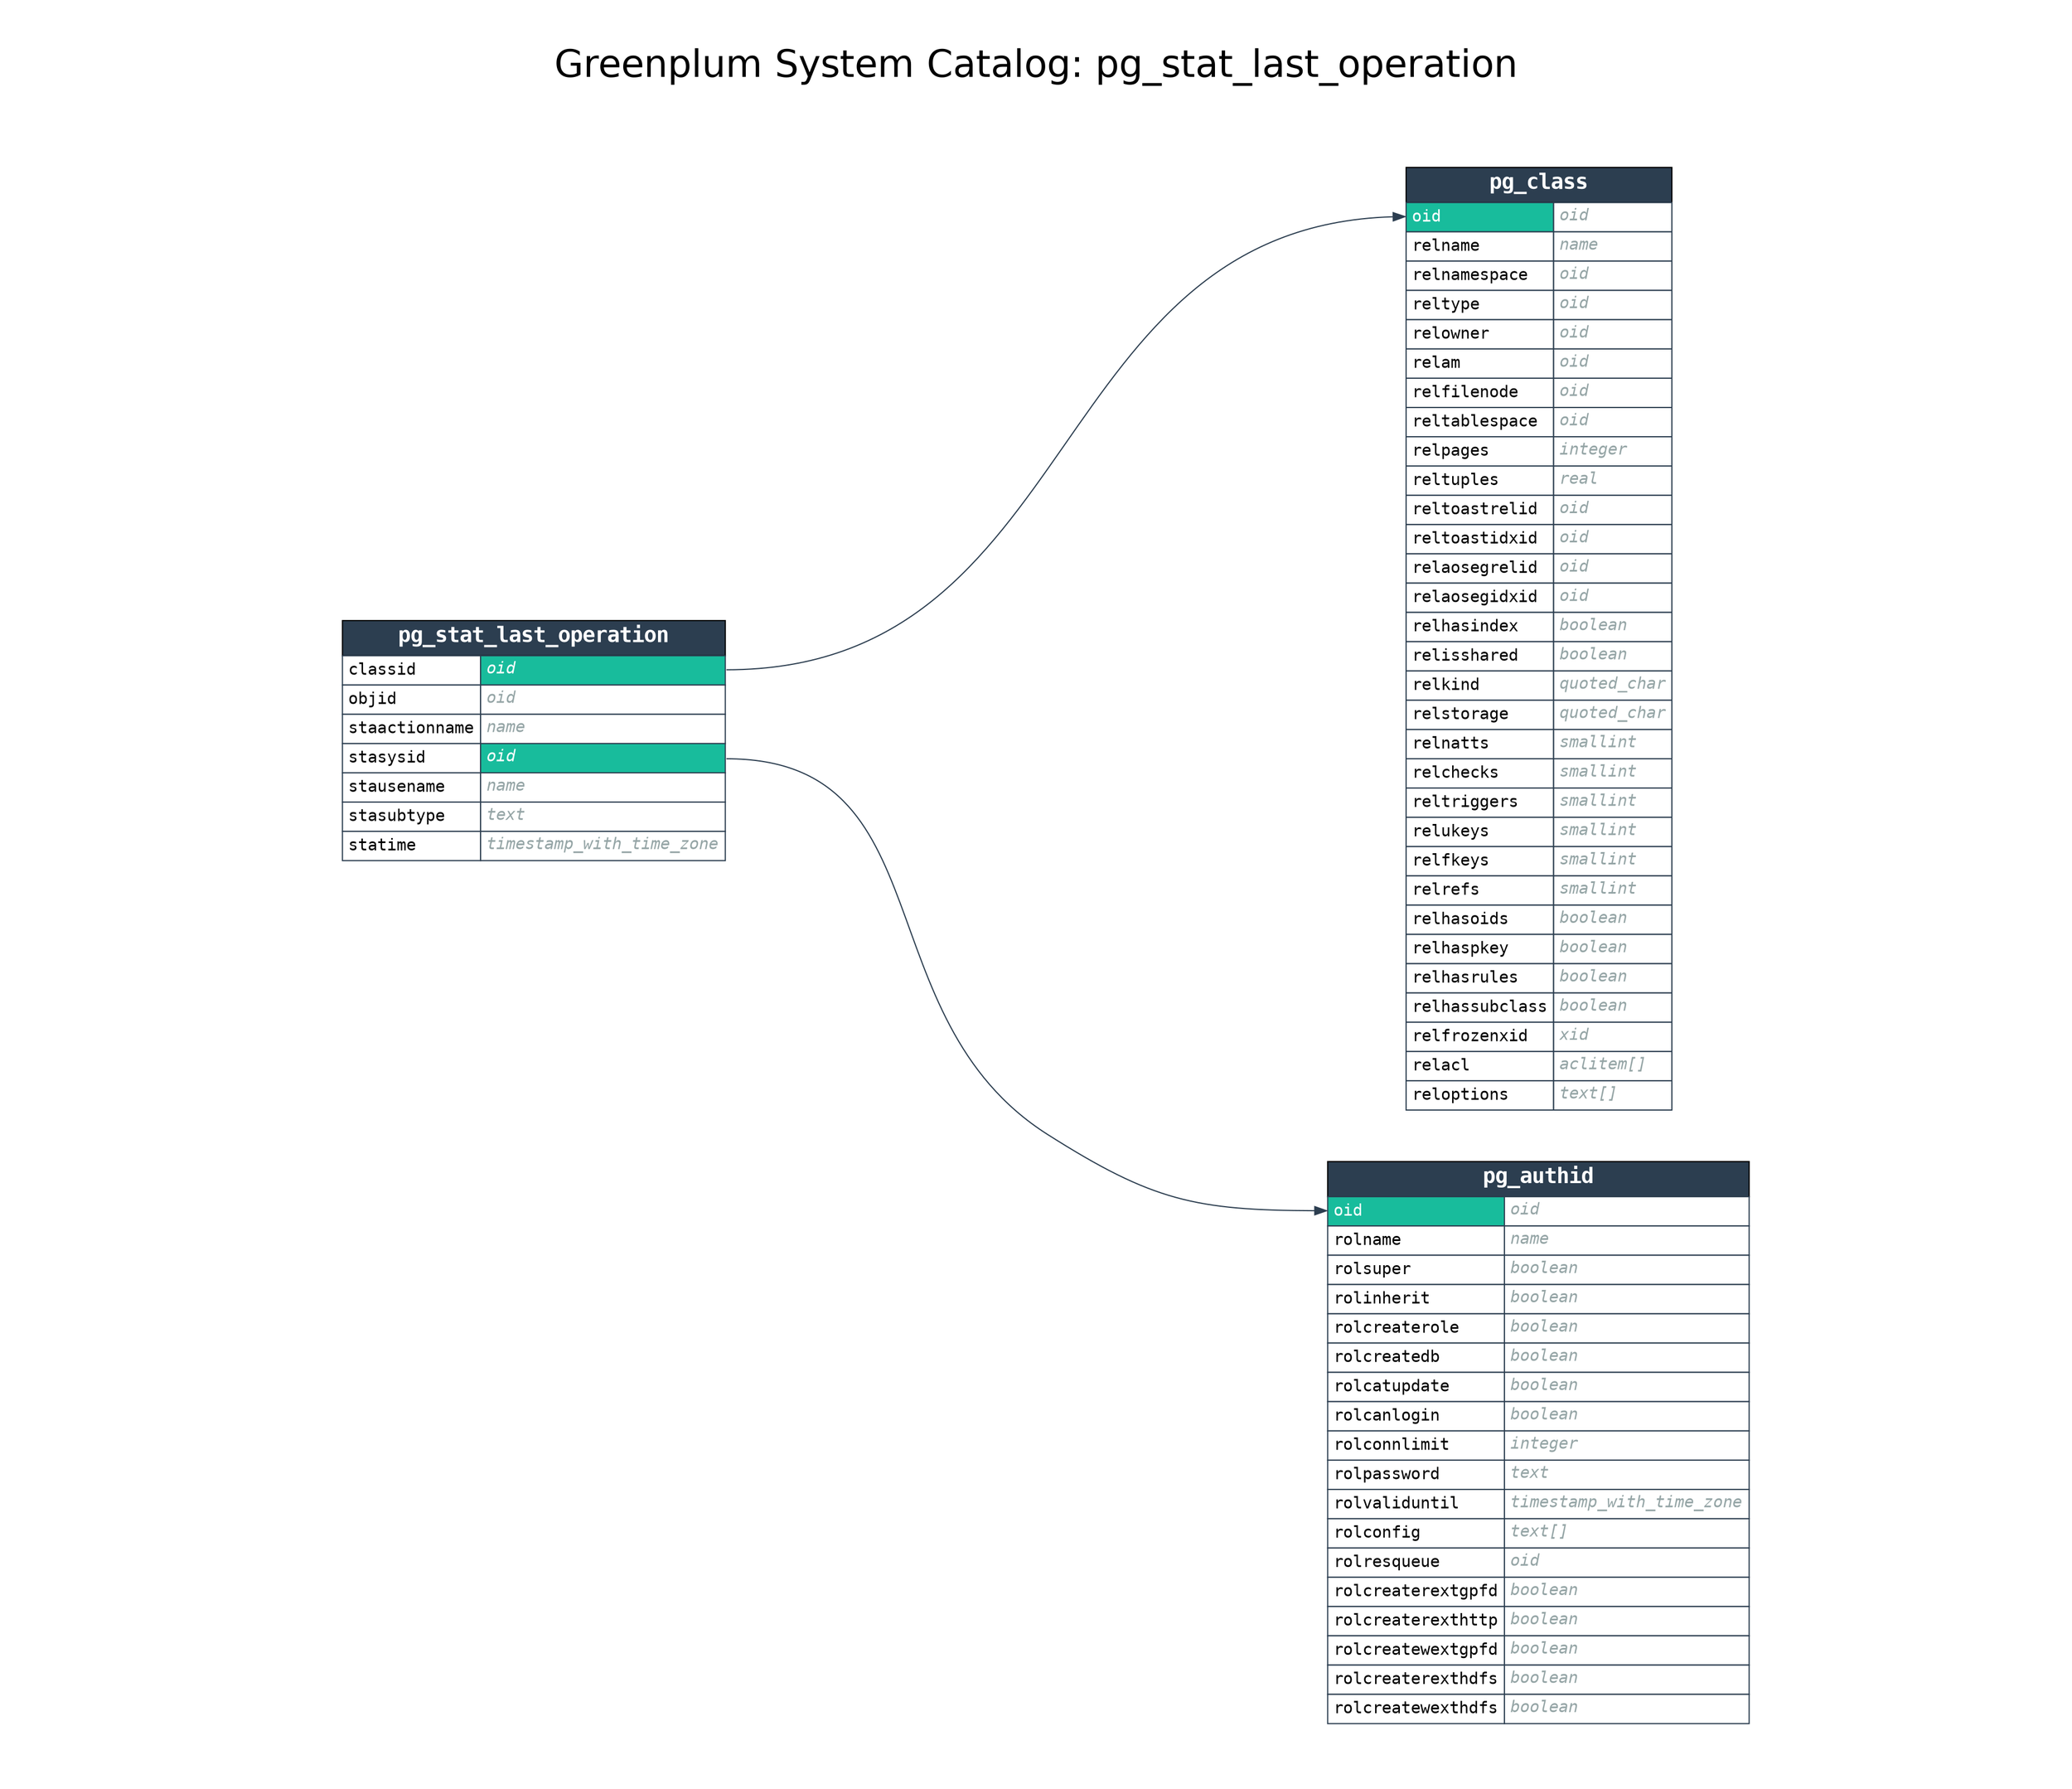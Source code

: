 digraph GPDB {

    label="Greenplum System Catalog: pg_stat_last_operation";
    labelloc="t";
    fontname="Helvetica"
    fontsize=32
    

    pad=0.5;
    nodesep=0.5;
    ranksep=0.5;
    rankdir=LR;
    node [shape = "plaintext"];

    
    subgraph cluster_from {
        rankdir=TB
        style=invis;

        
    }
    
    subgraph cluster_selected {
        rankdir=TB
        style=invis;

        
            pg_stat_last_operation [label = <<FONT FACE="monospace"><TABLE BORDER="0" CELLBORDER="1" CELLSPACING="0" CELLPADDING="4">
<TR><TD BGCOLOR="#2c3e50" ALIGN="CENTER" COLSPAN="2"><FONT COLOR="#FFFFFF" POINT-SIZE="18"><B>pg_stat_last_operation</B></FONT></TD></TR>

<TR>
<TD COLOR="#2c3e50" BGCOLOR="#FFFFFF" ALIGN="LEFT" PORT="classid_in"><FONT COLOR="#000000">classid</FONT></TD>
<TD COLOR="#2c3e50" BGCOLOR="#18bc9c" ALIGN="LEFT" PORT="classid_out"><FONT COLOR="#FFFFFF"><I>oid</I></FONT></TD>
</TR>

<TR>
<TD COLOR="#2c3e50" BGCOLOR="#FFFFFF" ALIGN="LEFT" PORT="objid_in"><FONT COLOR="#000000">objid</FONT></TD>
<TD COLOR="#2c3e50" BGCOLOR="#FFFFFF" ALIGN="LEFT" PORT="objid_out"><FONT COLOR="#95a5a6"><I>oid</I></FONT></TD>
</TR>

<TR>
<TD COLOR="#2c3e50" BGCOLOR="#FFFFFF" ALIGN="LEFT" PORT="staactionname_in"><FONT COLOR="#000000">staactionname</FONT></TD>
<TD COLOR="#2c3e50" BGCOLOR="#FFFFFF" ALIGN="LEFT" PORT="staactionname_out"><FONT COLOR="#95a5a6"><I>name</I></FONT></TD>
</TR>

<TR>
<TD COLOR="#2c3e50" BGCOLOR="#FFFFFF" ALIGN="LEFT" PORT="stasysid_in"><FONT COLOR="#000000">stasysid</FONT></TD>
<TD COLOR="#2c3e50" BGCOLOR="#18bc9c" ALIGN="LEFT" PORT="stasysid_out"><FONT COLOR="#FFFFFF"><I>oid</I></FONT></TD>
</TR>

<TR>
<TD COLOR="#2c3e50" BGCOLOR="#FFFFFF" ALIGN="LEFT" PORT="stausename_in"><FONT COLOR="#000000">stausename</FONT></TD>
<TD COLOR="#2c3e50" BGCOLOR="#FFFFFF" ALIGN="LEFT" PORT="stausename_out"><FONT COLOR="#95a5a6"><I>name</I></FONT></TD>
</TR>

<TR>
<TD COLOR="#2c3e50" BGCOLOR="#FFFFFF" ALIGN="LEFT" PORT="stasubtype_in"><FONT COLOR="#000000">stasubtype</FONT></TD>
<TD COLOR="#2c3e50" BGCOLOR="#FFFFFF" ALIGN="LEFT" PORT="stasubtype_out"><FONT COLOR="#95a5a6"><I>text</I></FONT></TD>
</TR>

<TR>
<TD COLOR="#2c3e50" BGCOLOR="#FFFFFF" ALIGN="LEFT" PORT="statime_in"><FONT COLOR="#000000">statime</FONT></TD>
<TD COLOR="#2c3e50" BGCOLOR="#FFFFFF" ALIGN="LEFT" PORT="statime_out"><FONT COLOR="#95a5a6"><I>timestamp_with_time_zone</I></FONT></TD>
</TR>

</TABLE></FONT>> name = "pg_stat_last_operation" URL = "pg_stat_last_operation.svg"];
        
    }
    
    subgraph cluster_to {
        rankdir=TB
        style=invis;

        
            pg_class [label = <<FONT FACE="monospace"><TABLE BORDER="0" CELLBORDER="1" CELLSPACING="0" CELLPADDING="4">
<TR><TD BGCOLOR="#2c3e50" ALIGN="CENTER" COLSPAN="2"><FONT COLOR="#FFFFFF" POINT-SIZE="18"><B>pg_class</B></FONT></TD></TR>

<TR>
<TD COLOR="#2c3e50" BGCOLOR="#18bc9c" ALIGN="LEFT" PORT="oid_in"><FONT COLOR="#FFFFFF">oid</FONT></TD>
<TD COLOR="#2c3e50" BGCOLOR="#FFFFFF" ALIGN="LEFT" PORT="oid_out"><FONT COLOR="#95a5a6"><I>oid</I></FONT></TD>
</TR>

<TR>
<TD COLOR="#2c3e50" BGCOLOR="#FFFFFF" ALIGN="LEFT" PORT="relname_in"><FONT COLOR="#000000">relname</FONT></TD>
<TD COLOR="#2c3e50" BGCOLOR="#FFFFFF" ALIGN="LEFT" PORT="relname_out"><FONT COLOR="#95a5a6"><I>name</I></FONT></TD>
</TR>

<TR>
<TD COLOR="#2c3e50" BGCOLOR="#FFFFFF" ALIGN="LEFT" PORT="relnamespace_in"><FONT COLOR="#000000">relnamespace</FONT></TD>
<TD COLOR="#2c3e50" BGCOLOR="#FFFFFF" ALIGN="LEFT" PORT="relnamespace_out"><FONT COLOR="#95a5a6"><I>oid</I></FONT></TD>
</TR>

<TR>
<TD COLOR="#2c3e50" BGCOLOR="#FFFFFF" ALIGN="LEFT" PORT="reltype_in"><FONT COLOR="#000000">reltype</FONT></TD>
<TD COLOR="#2c3e50" BGCOLOR="#FFFFFF" ALIGN="LEFT" PORT="reltype_out"><FONT COLOR="#95a5a6"><I>oid</I></FONT></TD>
</TR>

<TR>
<TD COLOR="#2c3e50" BGCOLOR="#FFFFFF" ALIGN="LEFT" PORT="relowner_in"><FONT COLOR="#000000">relowner</FONT></TD>
<TD COLOR="#2c3e50" BGCOLOR="#FFFFFF" ALIGN="LEFT" PORT="relowner_out"><FONT COLOR="#95a5a6"><I>oid</I></FONT></TD>
</TR>

<TR>
<TD COLOR="#2c3e50" BGCOLOR="#FFFFFF" ALIGN="LEFT" PORT="relam_in"><FONT COLOR="#000000">relam</FONT></TD>
<TD COLOR="#2c3e50" BGCOLOR="#FFFFFF" ALIGN="LEFT" PORT="relam_out"><FONT COLOR="#95a5a6"><I>oid</I></FONT></TD>
</TR>

<TR>
<TD COLOR="#2c3e50" BGCOLOR="#FFFFFF" ALIGN="LEFT" PORT="relfilenode_in"><FONT COLOR="#000000">relfilenode</FONT></TD>
<TD COLOR="#2c3e50" BGCOLOR="#FFFFFF" ALIGN="LEFT" PORT="relfilenode_out"><FONT COLOR="#95a5a6"><I>oid</I></FONT></TD>
</TR>

<TR>
<TD COLOR="#2c3e50" BGCOLOR="#FFFFFF" ALIGN="LEFT" PORT="reltablespace_in"><FONT COLOR="#000000">reltablespace</FONT></TD>
<TD COLOR="#2c3e50" BGCOLOR="#FFFFFF" ALIGN="LEFT" PORT="reltablespace_out"><FONT COLOR="#95a5a6"><I>oid</I></FONT></TD>
</TR>

<TR>
<TD COLOR="#2c3e50" BGCOLOR="#FFFFFF" ALIGN="LEFT" PORT="relpages_in"><FONT COLOR="#000000">relpages</FONT></TD>
<TD COLOR="#2c3e50" BGCOLOR="#FFFFFF" ALIGN="LEFT" PORT="relpages_out"><FONT COLOR="#95a5a6"><I>integer</I></FONT></TD>
</TR>

<TR>
<TD COLOR="#2c3e50" BGCOLOR="#FFFFFF" ALIGN="LEFT" PORT="reltuples_in"><FONT COLOR="#000000">reltuples</FONT></TD>
<TD COLOR="#2c3e50" BGCOLOR="#FFFFFF" ALIGN="LEFT" PORT="reltuples_out"><FONT COLOR="#95a5a6"><I>real</I></FONT></TD>
</TR>

<TR>
<TD COLOR="#2c3e50" BGCOLOR="#FFFFFF" ALIGN="LEFT" PORT="reltoastrelid_in"><FONT COLOR="#000000">reltoastrelid</FONT></TD>
<TD COLOR="#2c3e50" BGCOLOR="#FFFFFF" ALIGN="LEFT" PORT="reltoastrelid_out"><FONT COLOR="#95a5a6"><I>oid</I></FONT></TD>
</TR>

<TR>
<TD COLOR="#2c3e50" BGCOLOR="#FFFFFF" ALIGN="LEFT" PORT="reltoastidxid_in"><FONT COLOR="#000000">reltoastidxid</FONT></TD>
<TD COLOR="#2c3e50" BGCOLOR="#FFFFFF" ALIGN="LEFT" PORT="reltoastidxid_out"><FONT COLOR="#95a5a6"><I>oid</I></FONT></TD>
</TR>

<TR>
<TD COLOR="#2c3e50" BGCOLOR="#FFFFFF" ALIGN="LEFT" PORT="relaosegrelid_in"><FONT COLOR="#000000">relaosegrelid</FONT></TD>
<TD COLOR="#2c3e50" BGCOLOR="#FFFFFF" ALIGN="LEFT" PORT="relaosegrelid_out"><FONT COLOR="#95a5a6"><I>oid</I></FONT></TD>
</TR>

<TR>
<TD COLOR="#2c3e50" BGCOLOR="#FFFFFF" ALIGN="LEFT" PORT="relaosegidxid_in"><FONT COLOR="#000000">relaosegidxid</FONT></TD>
<TD COLOR="#2c3e50" BGCOLOR="#FFFFFF" ALIGN="LEFT" PORT="relaosegidxid_out"><FONT COLOR="#95a5a6"><I>oid</I></FONT></TD>
</TR>

<TR>
<TD COLOR="#2c3e50" BGCOLOR="#FFFFFF" ALIGN="LEFT" PORT="relhasindex_in"><FONT COLOR="#000000">relhasindex</FONT></TD>
<TD COLOR="#2c3e50" BGCOLOR="#FFFFFF" ALIGN="LEFT" PORT="relhasindex_out"><FONT COLOR="#95a5a6"><I>boolean</I></FONT></TD>
</TR>

<TR>
<TD COLOR="#2c3e50" BGCOLOR="#FFFFFF" ALIGN="LEFT" PORT="relisshared_in"><FONT COLOR="#000000">relisshared</FONT></TD>
<TD COLOR="#2c3e50" BGCOLOR="#FFFFFF" ALIGN="LEFT" PORT="relisshared_out"><FONT COLOR="#95a5a6"><I>boolean</I></FONT></TD>
</TR>

<TR>
<TD COLOR="#2c3e50" BGCOLOR="#FFFFFF" ALIGN="LEFT" PORT="relkind_in"><FONT COLOR="#000000">relkind</FONT></TD>
<TD COLOR="#2c3e50" BGCOLOR="#FFFFFF" ALIGN="LEFT" PORT="relkind_out"><FONT COLOR="#95a5a6"><I>quoted_char</I></FONT></TD>
</TR>

<TR>
<TD COLOR="#2c3e50" BGCOLOR="#FFFFFF" ALIGN="LEFT" PORT="relstorage_in"><FONT COLOR="#000000">relstorage</FONT></TD>
<TD COLOR="#2c3e50" BGCOLOR="#FFFFFF" ALIGN="LEFT" PORT="relstorage_out"><FONT COLOR="#95a5a6"><I>quoted_char</I></FONT></TD>
</TR>

<TR>
<TD COLOR="#2c3e50" BGCOLOR="#FFFFFF" ALIGN="LEFT" PORT="relnatts_in"><FONT COLOR="#000000">relnatts</FONT></TD>
<TD COLOR="#2c3e50" BGCOLOR="#FFFFFF" ALIGN="LEFT" PORT="relnatts_out"><FONT COLOR="#95a5a6"><I>smallint</I></FONT></TD>
</TR>

<TR>
<TD COLOR="#2c3e50" BGCOLOR="#FFFFFF" ALIGN="LEFT" PORT="relchecks_in"><FONT COLOR="#000000">relchecks</FONT></TD>
<TD COLOR="#2c3e50" BGCOLOR="#FFFFFF" ALIGN="LEFT" PORT="relchecks_out"><FONT COLOR="#95a5a6"><I>smallint</I></FONT></TD>
</TR>

<TR>
<TD COLOR="#2c3e50" BGCOLOR="#FFFFFF" ALIGN="LEFT" PORT="reltriggers_in"><FONT COLOR="#000000">reltriggers</FONT></TD>
<TD COLOR="#2c3e50" BGCOLOR="#FFFFFF" ALIGN="LEFT" PORT="reltriggers_out"><FONT COLOR="#95a5a6"><I>smallint</I></FONT></TD>
</TR>

<TR>
<TD COLOR="#2c3e50" BGCOLOR="#FFFFFF" ALIGN="LEFT" PORT="relukeys_in"><FONT COLOR="#000000">relukeys</FONT></TD>
<TD COLOR="#2c3e50" BGCOLOR="#FFFFFF" ALIGN="LEFT" PORT="relukeys_out"><FONT COLOR="#95a5a6"><I>smallint</I></FONT></TD>
</TR>

<TR>
<TD COLOR="#2c3e50" BGCOLOR="#FFFFFF" ALIGN="LEFT" PORT="relfkeys_in"><FONT COLOR="#000000">relfkeys</FONT></TD>
<TD COLOR="#2c3e50" BGCOLOR="#FFFFFF" ALIGN="LEFT" PORT="relfkeys_out"><FONT COLOR="#95a5a6"><I>smallint</I></FONT></TD>
</TR>

<TR>
<TD COLOR="#2c3e50" BGCOLOR="#FFFFFF" ALIGN="LEFT" PORT="relrefs_in"><FONT COLOR="#000000">relrefs</FONT></TD>
<TD COLOR="#2c3e50" BGCOLOR="#FFFFFF" ALIGN="LEFT" PORT="relrefs_out"><FONT COLOR="#95a5a6"><I>smallint</I></FONT></TD>
</TR>

<TR>
<TD COLOR="#2c3e50" BGCOLOR="#FFFFFF" ALIGN="LEFT" PORT="relhasoids_in"><FONT COLOR="#000000">relhasoids</FONT></TD>
<TD COLOR="#2c3e50" BGCOLOR="#FFFFFF" ALIGN="LEFT" PORT="relhasoids_out"><FONT COLOR="#95a5a6"><I>boolean</I></FONT></TD>
</TR>

<TR>
<TD COLOR="#2c3e50" BGCOLOR="#FFFFFF" ALIGN="LEFT" PORT="relhaspkey_in"><FONT COLOR="#000000">relhaspkey</FONT></TD>
<TD COLOR="#2c3e50" BGCOLOR="#FFFFFF" ALIGN="LEFT" PORT="relhaspkey_out"><FONT COLOR="#95a5a6"><I>boolean</I></FONT></TD>
</TR>

<TR>
<TD COLOR="#2c3e50" BGCOLOR="#FFFFFF" ALIGN="LEFT" PORT="relhasrules_in"><FONT COLOR="#000000">relhasrules</FONT></TD>
<TD COLOR="#2c3e50" BGCOLOR="#FFFFFF" ALIGN="LEFT" PORT="relhasrules_out"><FONT COLOR="#95a5a6"><I>boolean</I></FONT></TD>
</TR>

<TR>
<TD COLOR="#2c3e50" BGCOLOR="#FFFFFF" ALIGN="LEFT" PORT="relhassubclass_in"><FONT COLOR="#000000">relhassubclass</FONT></TD>
<TD COLOR="#2c3e50" BGCOLOR="#FFFFFF" ALIGN="LEFT" PORT="relhassubclass_out"><FONT COLOR="#95a5a6"><I>boolean</I></FONT></TD>
</TR>

<TR>
<TD COLOR="#2c3e50" BGCOLOR="#FFFFFF" ALIGN="LEFT" PORT="relfrozenxid_in"><FONT COLOR="#000000">relfrozenxid</FONT></TD>
<TD COLOR="#2c3e50" BGCOLOR="#FFFFFF" ALIGN="LEFT" PORT="relfrozenxid_out"><FONT COLOR="#95a5a6"><I>xid</I></FONT></TD>
</TR>

<TR>
<TD COLOR="#2c3e50" BGCOLOR="#FFFFFF" ALIGN="LEFT" PORT="relacl_in"><FONT COLOR="#000000">relacl</FONT></TD>
<TD COLOR="#2c3e50" BGCOLOR="#FFFFFF" ALIGN="LEFT" PORT="relacl_out"><FONT COLOR="#95a5a6"><I>aclitem[]</I></FONT></TD>
</TR>

<TR>
<TD COLOR="#2c3e50" BGCOLOR="#FFFFFF" ALIGN="LEFT" PORT="reloptions_in"><FONT COLOR="#000000">reloptions</FONT></TD>
<TD COLOR="#2c3e50" BGCOLOR="#FFFFFF" ALIGN="LEFT" PORT="reloptions_out"><FONT COLOR="#95a5a6"><I>text[]</I></FONT></TD>
</TR>

</TABLE></FONT>> name = "pg_class" URL = "pg_class.svg"];
        
            pg_authid [label = <<FONT FACE="monospace"><TABLE BORDER="0" CELLBORDER="1" CELLSPACING="0" CELLPADDING="4">
<TR><TD BGCOLOR="#2c3e50" ALIGN="CENTER" COLSPAN="2"><FONT COLOR="#FFFFFF" POINT-SIZE="18"><B>pg_authid</B></FONT></TD></TR>

<TR>
<TD COLOR="#2c3e50" BGCOLOR="#18bc9c" ALIGN="LEFT" PORT="oid_in"><FONT COLOR="#FFFFFF">oid</FONT></TD>
<TD COLOR="#2c3e50" BGCOLOR="#FFFFFF" ALIGN="LEFT" PORT="oid_out"><FONT COLOR="#95a5a6"><I>oid</I></FONT></TD>
</TR>

<TR>
<TD COLOR="#2c3e50" BGCOLOR="#FFFFFF" ALIGN="LEFT" PORT="rolname_in"><FONT COLOR="#000000">rolname</FONT></TD>
<TD COLOR="#2c3e50" BGCOLOR="#FFFFFF" ALIGN="LEFT" PORT="rolname_out"><FONT COLOR="#95a5a6"><I>name</I></FONT></TD>
</TR>

<TR>
<TD COLOR="#2c3e50" BGCOLOR="#FFFFFF" ALIGN="LEFT" PORT="rolsuper_in"><FONT COLOR="#000000">rolsuper</FONT></TD>
<TD COLOR="#2c3e50" BGCOLOR="#FFFFFF" ALIGN="LEFT" PORT="rolsuper_out"><FONT COLOR="#95a5a6"><I>boolean</I></FONT></TD>
</TR>

<TR>
<TD COLOR="#2c3e50" BGCOLOR="#FFFFFF" ALIGN="LEFT" PORT="rolinherit_in"><FONT COLOR="#000000">rolinherit</FONT></TD>
<TD COLOR="#2c3e50" BGCOLOR="#FFFFFF" ALIGN="LEFT" PORT="rolinherit_out"><FONT COLOR="#95a5a6"><I>boolean</I></FONT></TD>
</TR>

<TR>
<TD COLOR="#2c3e50" BGCOLOR="#FFFFFF" ALIGN="LEFT" PORT="rolcreaterole_in"><FONT COLOR="#000000">rolcreaterole</FONT></TD>
<TD COLOR="#2c3e50" BGCOLOR="#FFFFFF" ALIGN="LEFT" PORT="rolcreaterole_out"><FONT COLOR="#95a5a6"><I>boolean</I></FONT></TD>
</TR>

<TR>
<TD COLOR="#2c3e50" BGCOLOR="#FFFFFF" ALIGN="LEFT" PORT="rolcreatedb_in"><FONT COLOR="#000000">rolcreatedb</FONT></TD>
<TD COLOR="#2c3e50" BGCOLOR="#FFFFFF" ALIGN="LEFT" PORT="rolcreatedb_out"><FONT COLOR="#95a5a6"><I>boolean</I></FONT></TD>
</TR>

<TR>
<TD COLOR="#2c3e50" BGCOLOR="#FFFFFF" ALIGN="LEFT" PORT="rolcatupdate_in"><FONT COLOR="#000000">rolcatupdate</FONT></TD>
<TD COLOR="#2c3e50" BGCOLOR="#FFFFFF" ALIGN="LEFT" PORT="rolcatupdate_out"><FONT COLOR="#95a5a6"><I>boolean</I></FONT></TD>
</TR>

<TR>
<TD COLOR="#2c3e50" BGCOLOR="#FFFFFF" ALIGN="LEFT" PORT="rolcanlogin_in"><FONT COLOR="#000000">rolcanlogin</FONT></TD>
<TD COLOR="#2c3e50" BGCOLOR="#FFFFFF" ALIGN="LEFT" PORT="rolcanlogin_out"><FONT COLOR="#95a5a6"><I>boolean</I></FONT></TD>
</TR>

<TR>
<TD COLOR="#2c3e50" BGCOLOR="#FFFFFF" ALIGN="LEFT" PORT="rolconnlimit_in"><FONT COLOR="#000000">rolconnlimit</FONT></TD>
<TD COLOR="#2c3e50" BGCOLOR="#FFFFFF" ALIGN="LEFT" PORT="rolconnlimit_out"><FONT COLOR="#95a5a6"><I>integer</I></FONT></TD>
</TR>

<TR>
<TD COLOR="#2c3e50" BGCOLOR="#FFFFFF" ALIGN="LEFT" PORT="rolpassword_in"><FONT COLOR="#000000">rolpassword</FONT></TD>
<TD COLOR="#2c3e50" BGCOLOR="#FFFFFF" ALIGN="LEFT" PORT="rolpassword_out"><FONT COLOR="#95a5a6"><I>text</I></FONT></TD>
</TR>

<TR>
<TD COLOR="#2c3e50" BGCOLOR="#FFFFFF" ALIGN="LEFT" PORT="rolvaliduntil_in"><FONT COLOR="#000000">rolvaliduntil</FONT></TD>
<TD COLOR="#2c3e50" BGCOLOR="#FFFFFF" ALIGN="LEFT" PORT="rolvaliduntil_out"><FONT COLOR="#95a5a6"><I>timestamp_with_time_zone</I></FONT></TD>
</TR>

<TR>
<TD COLOR="#2c3e50" BGCOLOR="#FFFFFF" ALIGN="LEFT" PORT="rolconfig_in"><FONT COLOR="#000000">rolconfig</FONT></TD>
<TD COLOR="#2c3e50" BGCOLOR="#FFFFFF" ALIGN="LEFT" PORT="rolconfig_out"><FONT COLOR="#95a5a6"><I>text[]</I></FONT></TD>
</TR>

<TR>
<TD COLOR="#2c3e50" BGCOLOR="#FFFFFF" ALIGN="LEFT" PORT="rolresqueue_in"><FONT COLOR="#000000">rolresqueue</FONT></TD>
<TD COLOR="#2c3e50" BGCOLOR="#FFFFFF" ALIGN="LEFT" PORT="rolresqueue_out"><FONT COLOR="#95a5a6"><I>oid</I></FONT></TD>
</TR>

<TR>
<TD COLOR="#2c3e50" BGCOLOR="#FFFFFF" ALIGN="LEFT" PORT="rolcreaterextgpfd_in"><FONT COLOR="#000000">rolcreaterextgpfd</FONT></TD>
<TD COLOR="#2c3e50" BGCOLOR="#FFFFFF" ALIGN="LEFT" PORT="rolcreaterextgpfd_out"><FONT COLOR="#95a5a6"><I>boolean</I></FONT></TD>
</TR>

<TR>
<TD COLOR="#2c3e50" BGCOLOR="#FFFFFF" ALIGN="LEFT" PORT="rolcreaterexthttp_in"><FONT COLOR="#000000">rolcreaterexthttp</FONT></TD>
<TD COLOR="#2c3e50" BGCOLOR="#FFFFFF" ALIGN="LEFT" PORT="rolcreaterexthttp_out"><FONT COLOR="#95a5a6"><I>boolean</I></FONT></TD>
</TR>

<TR>
<TD COLOR="#2c3e50" BGCOLOR="#FFFFFF" ALIGN="LEFT" PORT="rolcreatewextgpfd_in"><FONT COLOR="#000000">rolcreatewextgpfd</FONT></TD>
<TD COLOR="#2c3e50" BGCOLOR="#FFFFFF" ALIGN="LEFT" PORT="rolcreatewextgpfd_out"><FONT COLOR="#95a5a6"><I>boolean</I></FONT></TD>
</TR>

<TR>
<TD COLOR="#2c3e50" BGCOLOR="#FFFFFF" ALIGN="LEFT" PORT="rolcreaterexthdfs_in"><FONT COLOR="#000000">rolcreaterexthdfs</FONT></TD>
<TD COLOR="#2c3e50" BGCOLOR="#FFFFFF" ALIGN="LEFT" PORT="rolcreaterexthdfs_out"><FONT COLOR="#95a5a6"><I>boolean</I></FONT></TD>
</TR>

<TR>
<TD COLOR="#2c3e50" BGCOLOR="#FFFFFF" ALIGN="LEFT" PORT="rolcreatewexthdfs_in"><FONT COLOR="#000000">rolcreatewexthdfs</FONT></TD>
<TD COLOR="#2c3e50" BGCOLOR="#FFFFFF" ALIGN="LEFT" PORT="rolcreatewexthdfs_out"><FONT COLOR="#95a5a6"><I>boolean</I></FONT></TD>
</TR>

</TABLE></FONT>> name = "pg_authid" URL = "pg_authid.svg"];
        
    }
    

    
        pg_stat_last_operation:classid_out -> pg_class:oid_in [penwidth = 1 color = "#2c3e50"];
    
        pg_stat_last_operation:stasysid_out -> pg_authid:oid_in [penwidth = 1 color = "#2c3e50"];
    

}